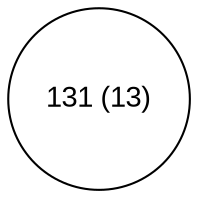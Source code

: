 digraph move_up {
	node [fontname="Arial", shape="circle", width=0.5]; 

	0 [label = "131 (13)"];
}

